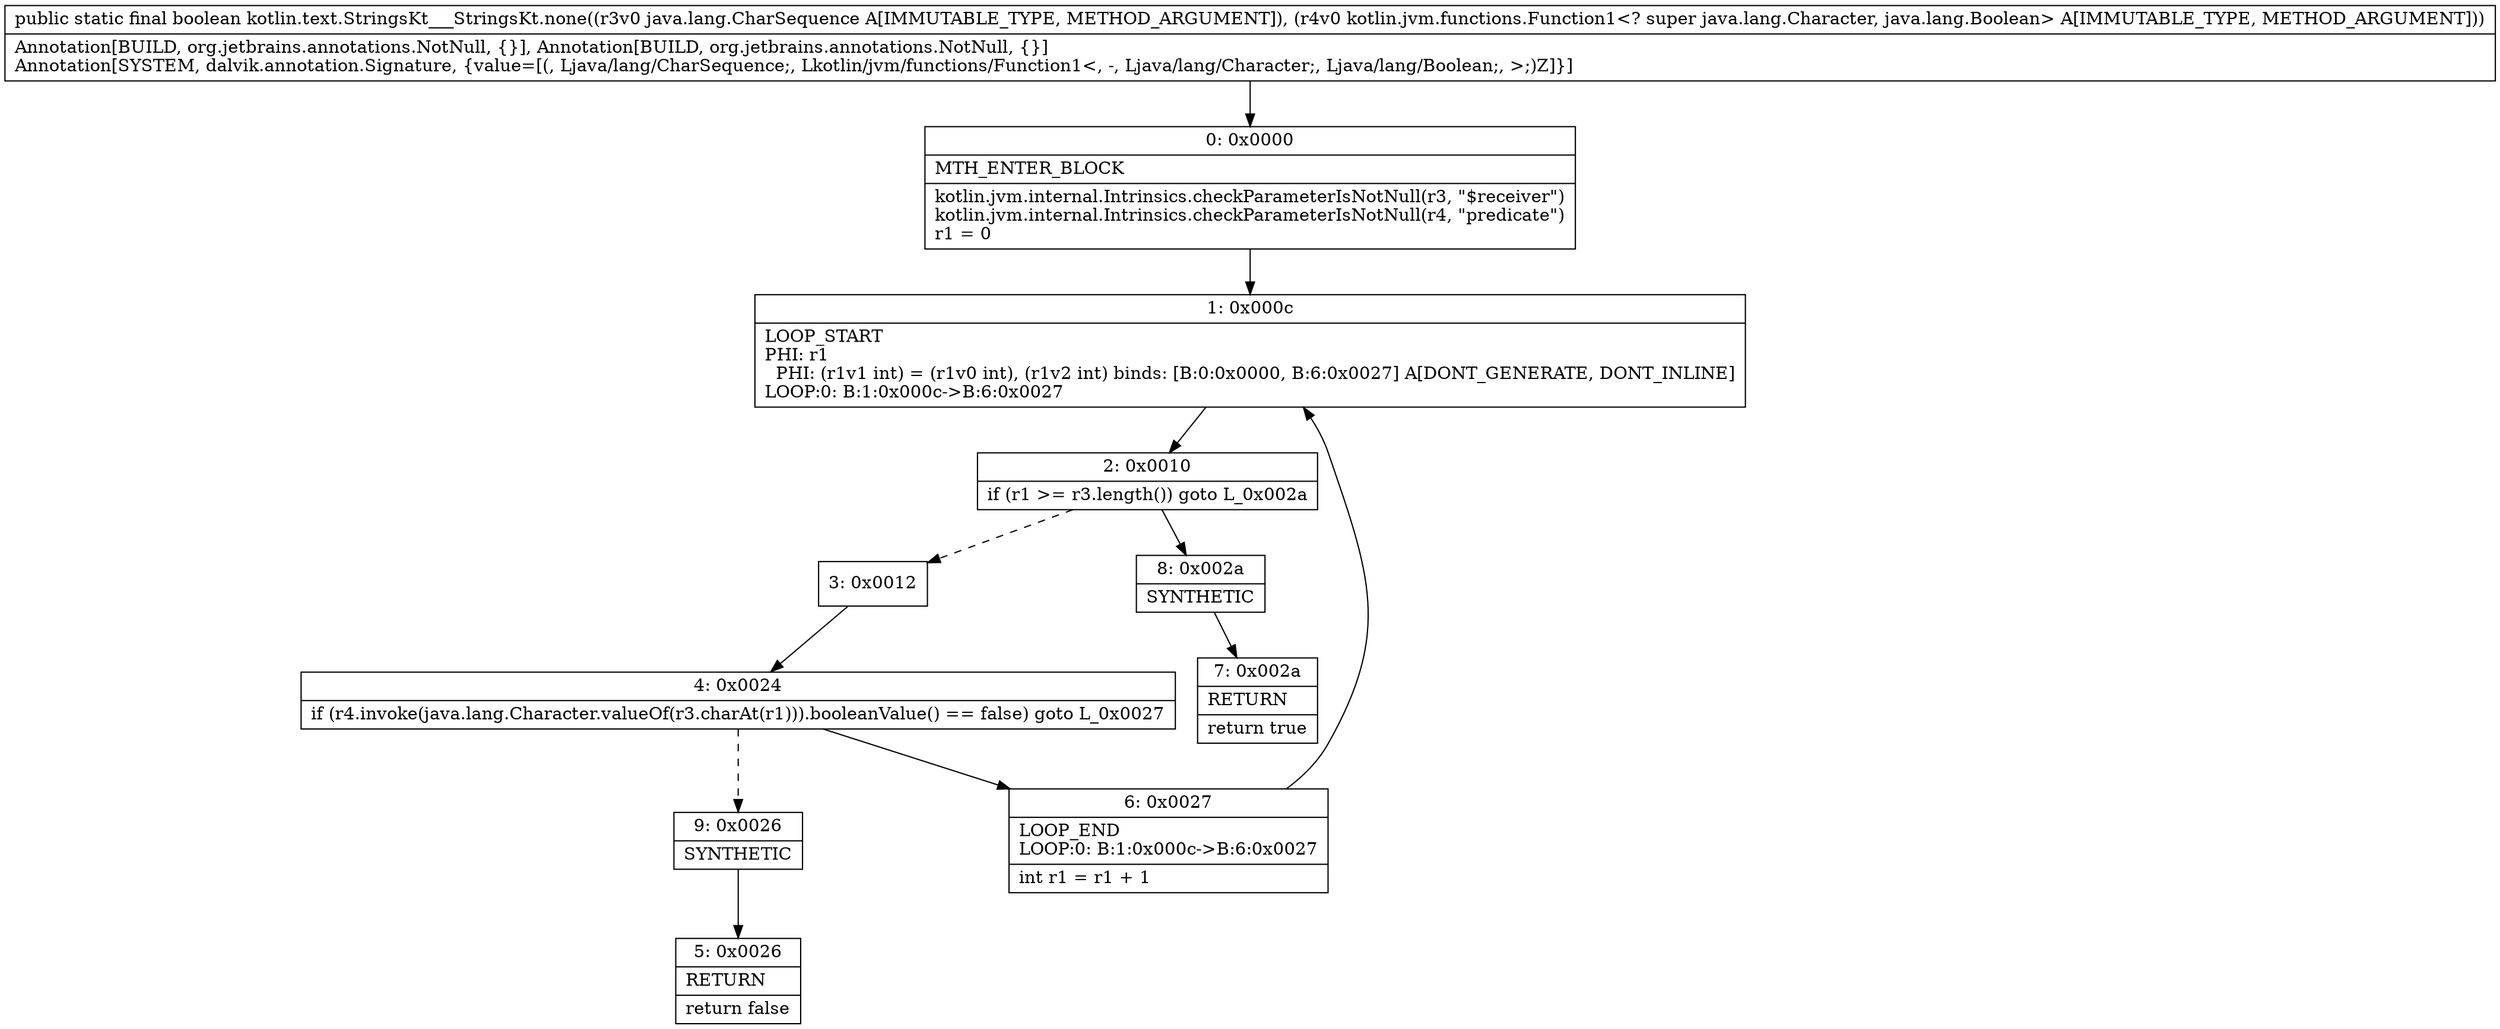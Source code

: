 digraph "CFG forkotlin.text.StringsKt___StringsKt.none(Ljava\/lang\/CharSequence;Lkotlin\/jvm\/functions\/Function1;)Z" {
Node_0 [shape=record,label="{0\:\ 0x0000|MTH_ENTER_BLOCK\l|kotlin.jvm.internal.Intrinsics.checkParameterIsNotNull(r3, \"$receiver\")\lkotlin.jvm.internal.Intrinsics.checkParameterIsNotNull(r4, \"predicate\")\lr1 = 0\l}"];
Node_1 [shape=record,label="{1\:\ 0x000c|LOOP_START\lPHI: r1 \l  PHI: (r1v1 int) = (r1v0 int), (r1v2 int) binds: [B:0:0x0000, B:6:0x0027] A[DONT_GENERATE, DONT_INLINE]\lLOOP:0: B:1:0x000c\-\>B:6:0x0027\l}"];
Node_2 [shape=record,label="{2\:\ 0x0010|if (r1 \>= r3.length()) goto L_0x002a\l}"];
Node_3 [shape=record,label="{3\:\ 0x0012}"];
Node_4 [shape=record,label="{4\:\ 0x0024|if (r4.invoke(java.lang.Character.valueOf(r3.charAt(r1))).booleanValue() == false) goto L_0x0027\l}"];
Node_5 [shape=record,label="{5\:\ 0x0026|RETURN\l|return false\l}"];
Node_6 [shape=record,label="{6\:\ 0x0027|LOOP_END\lLOOP:0: B:1:0x000c\-\>B:6:0x0027\l|int r1 = r1 + 1\l}"];
Node_7 [shape=record,label="{7\:\ 0x002a|RETURN\l|return true\l}"];
Node_8 [shape=record,label="{8\:\ 0x002a|SYNTHETIC\l}"];
Node_9 [shape=record,label="{9\:\ 0x0026|SYNTHETIC\l}"];
MethodNode[shape=record,label="{public static final boolean kotlin.text.StringsKt___StringsKt.none((r3v0 java.lang.CharSequence A[IMMUTABLE_TYPE, METHOD_ARGUMENT]), (r4v0 kotlin.jvm.functions.Function1\<? super java.lang.Character, java.lang.Boolean\> A[IMMUTABLE_TYPE, METHOD_ARGUMENT]))  | Annotation[BUILD, org.jetbrains.annotations.NotNull, \{\}], Annotation[BUILD, org.jetbrains.annotations.NotNull, \{\}]\lAnnotation[SYSTEM, dalvik.annotation.Signature, \{value=[(, Ljava\/lang\/CharSequence;, Lkotlin\/jvm\/functions\/Function1\<, \-, Ljava\/lang\/Character;, Ljava\/lang\/Boolean;, \>;)Z]\}]\l}"];
MethodNode -> Node_0;
Node_0 -> Node_1;
Node_1 -> Node_2;
Node_2 -> Node_3[style=dashed];
Node_2 -> Node_8;
Node_3 -> Node_4;
Node_4 -> Node_6;
Node_4 -> Node_9[style=dashed];
Node_6 -> Node_1;
Node_8 -> Node_7;
Node_9 -> Node_5;
}

